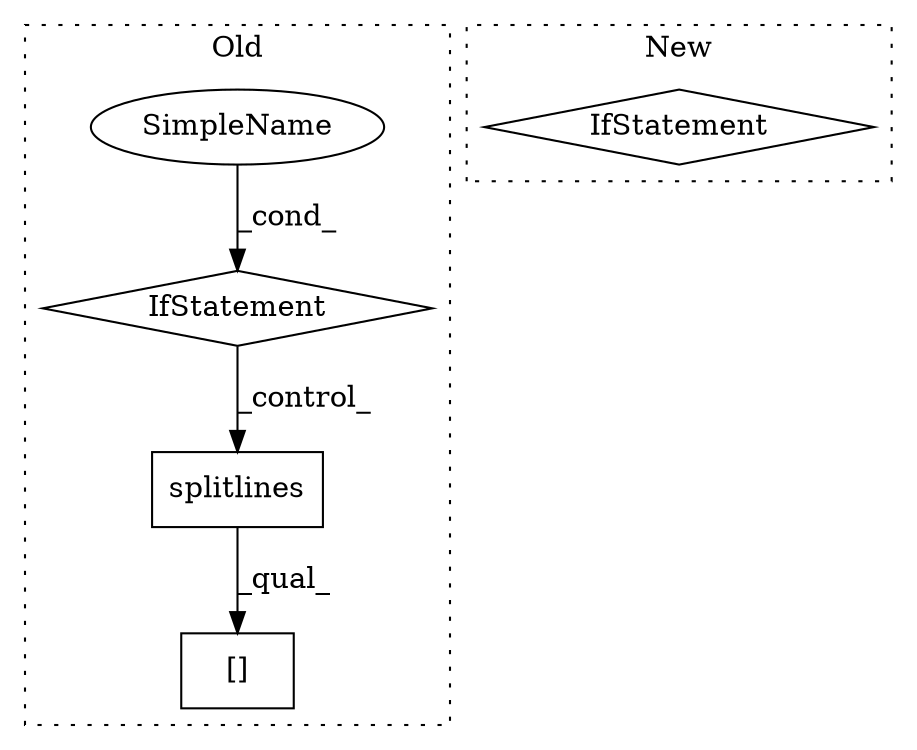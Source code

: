 digraph G {
subgraph cluster0 {
1 [label="splitlines" a="32" s="461" l="12" shape="box"];
3 [label="[]" a="2" s="671,715" l="6,1" shape="box"];
4 [label="IfStatement" a="25" s="383,408" l="4,2" shape="diamond"];
5 [label="SimpleName" a="42" s="" l="" shape="ellipse"];
label = "Old";
style="dotted";
}
subgraph cluster1 {
2 [label="IfStatement" a="25" s="386" l="3" shape="diamond"];
label = "New";
style="dotted";
}
1 -> 3 [label="_qual_"];
4 -> 1 [label="_control_"];
5 -> 4 [label="_cond_"];
}